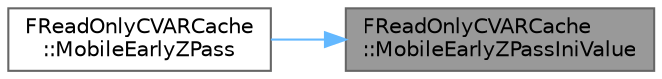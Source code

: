 digraph "FReadOnlyCVARCache::MobileEarlyZPassIniValue"
{
 // INTERACTIVE_SVG=YES
 // LATEX_PDF_SIZE
  bgcolor="transparent";
  edge [fontname=Helvetica,fontsize=10,labelfontname=Helvetica,labelfontsize=10];
  node [fontname=Helvetica,fontsize=10,shape=box,height=0.2,width=0.4];
  rankdir="RL";
  Node1 [id="Node000001",label="FReadOnlyCVARCache\l::MobileEarlyZPassIniValue",height=0.2,width=0.4,color="gray40", fillcolor="grey60", style="filled", fontcolor="black",tooltip=" "];
  Node1 -> Node2 [id="edge1_Node000001_Node000002",dir="back",color="steelblue1",style="solid",tooltip=" "];
  Node2 [id="Node000002",label="FReadOnlyCVARCache\l::MobileEarlyZPass",height=0.2,width=0.4,color="grey40", fillcolor="white", style="filled",URL="$db/d33/structFReadOnlyCVARCache.html#a347b41c578ba0a8e713b354595bd4004",tooltip=" "];
}
